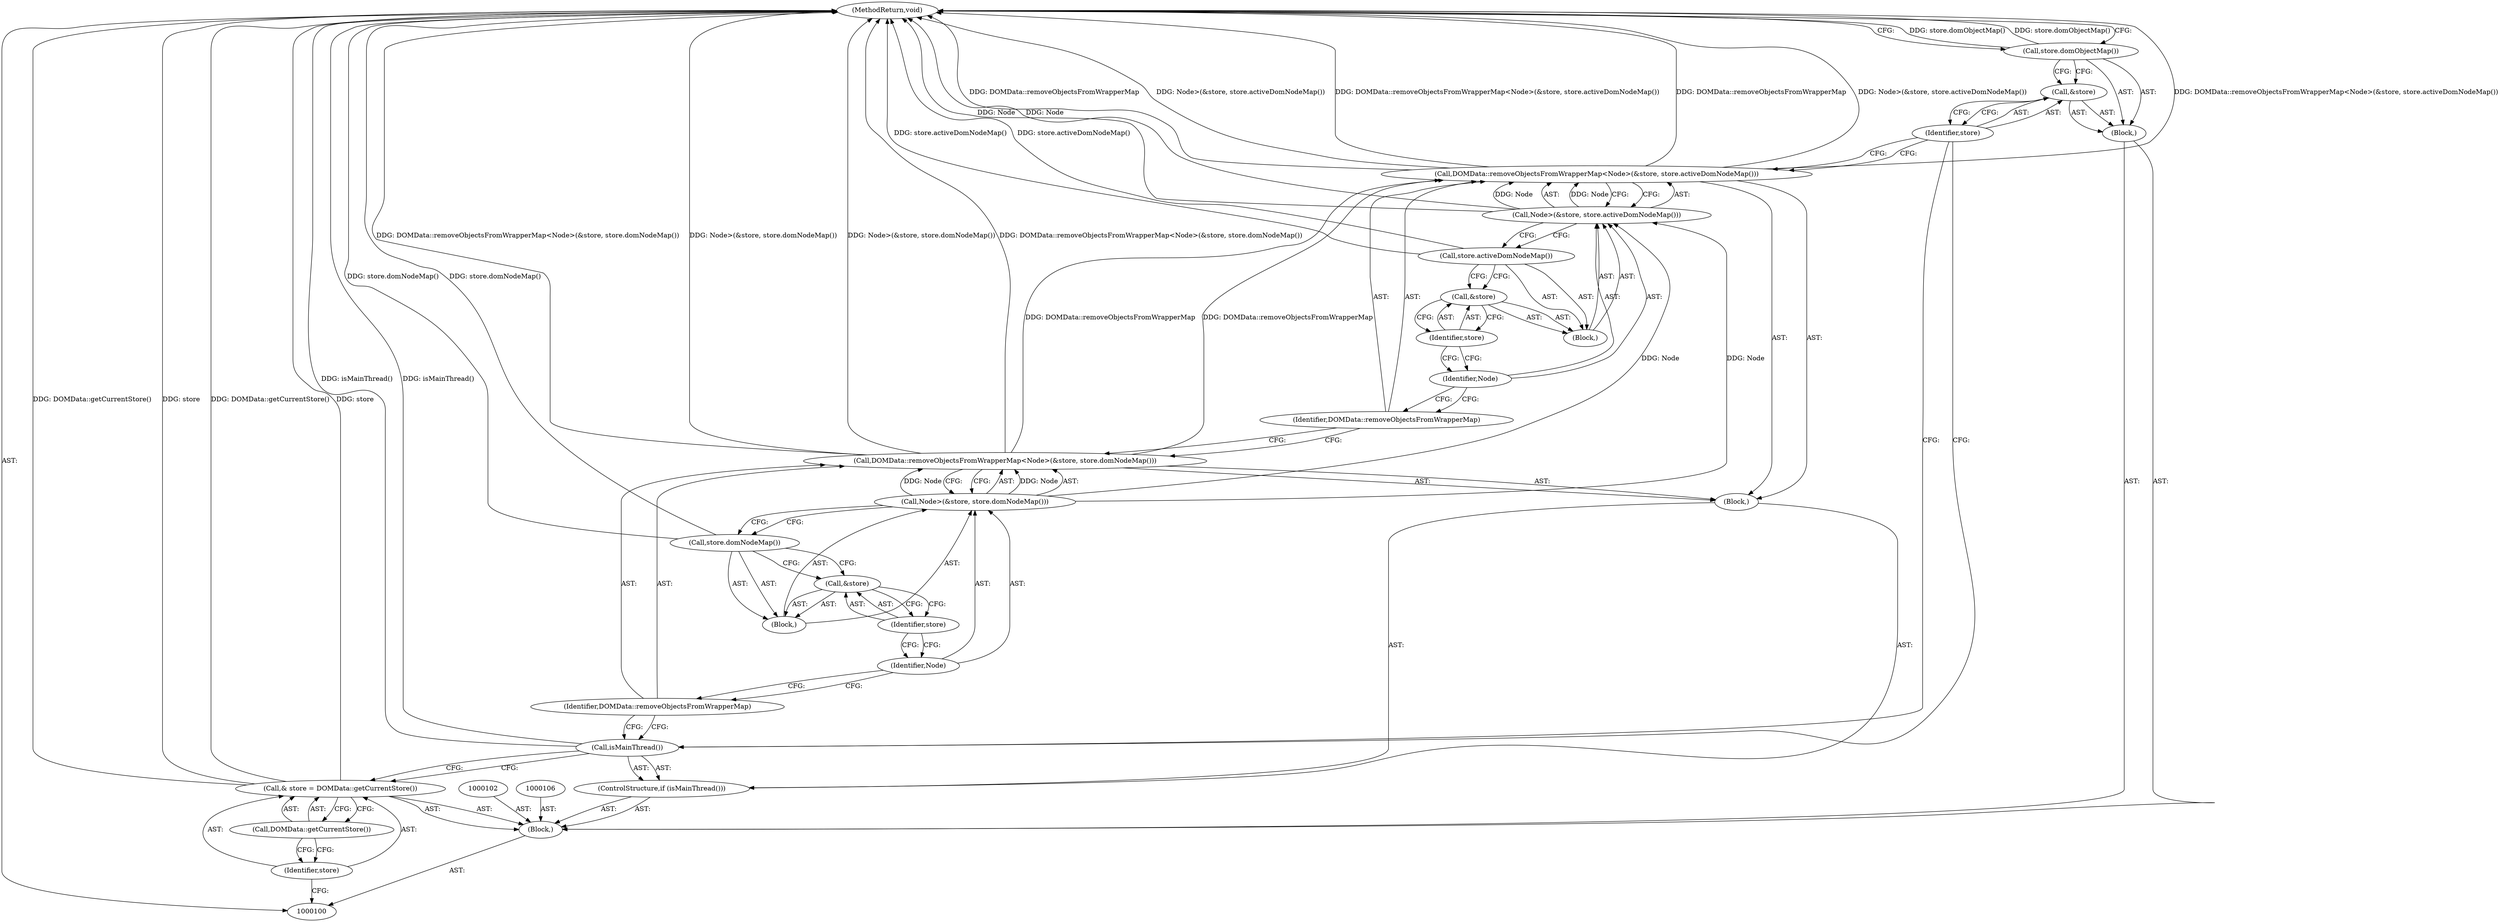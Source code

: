digraph "1_Chrome_1595f66a8dec04864afd048809cd9d0802049feb" {
"1000130" [label="(MethodReturn,void)"];
"1000126" [label="(Block,)"];
"1000127" [label="(Call,&store)"];
"1000128" [label="(Identifier,store)"];
"1000129" [label="(Call,store.domObjectMap())"];
"1000101" [label="(Block,)"];
"1000103" [label="(Call,& store = DOMData::getCurrentStore())"];
"1000104" [label="(Identifier,store)"];
"1000105" [label="(Call,DOMData::getCurrentStore())"];
"1000109" [label="(Block,)"];
"1000107" [label="(ControlStructure,if (isMainThread()))"];
"1000108" [label="(Call,isMainThread())"];
"1000112" [label="(Call,Node>(&store, store.domNodeMap()))"];
"1000113" [label="(Identifier,Node)"];
"1000114" [label="(Block,)"];
"1000115" [label="(Call,&store)"];
"1000116" [label="(Identifier,store)"];
"1000117" [label="(Call,store.domNodeMap())"];
"1000110" [label="(Call,DOMData::removeObjectsFromWrapperMap<Node>(&store, store.domNodeMap()))"];
"1000111" [label="(Identifier,DOMData::removeObjectsFromWrapperMap)"];
"1000120" [label="(Call,Node>(&store, store.activeDomNodeMap()))"];
"1000121" [label="(Identifier,Node)"];
"1000122" [label="(Block,)"];
"1000123" [label="(Call,&store)"];
"1000124" [label="(Identifier,store)"];
"1000125" [label="(Call,store.activeDomNodeMap())"];
"1000118" [label="(Call,DOMData::removeObjectsFromWrapperMap<Node>(&store, store.activeDomNodeMap()))"];
"1000119" [label="(Identifier,DOMData::removeObjectsFromWrapperMap)"];
"1000130" -> "1000100"  [label="AST: "];
"1000130" -> "1000129"  [label="CFG: "];
"1000117" -> "1000130"  [label="DDG: store.domNodeMap()"];
"1000125" -> "1000130"  [label="DDG: store.activeDomNodeMap()"];
"1000108" -> "1000130"  [label="DDG: isMainThread()"];
"1000103" -> "1000130"  [label="DDG: store"];
"1000103" -> "1000130"  [label="DDG: DOMData::getCurrentStore()"];
"1000120" -> "1000130"  [label="DDG: Node"];
"1000118" -> "1000130"  [label="DDG: DOMData::removeObjectsFromWrapperMap<Node>(&store, store.activeDomNodeMap())"];
"1000118" -> "1000130"  [label="DDG: DOMData::removeObjectsFromWrapperMap"];
"1000118" -> "1000130"  [label="DDG: Node>(&store, store.activeDomNodeMap())"];
"1000110" -> "1000130"  [label="DDG: Node>(&store, store.domNodeMap())"];
"1000110" -> "1000130"  [label="DDG: DOMData::removeObjectsFromWrapperMap<Node>(&store, store.domNodeMap())"];
"1000129" -> "1000130"  [label="DDG: store.domObjectMap()"];
"1000126" -> "1000101"  [label="AST: "];
"1000127" -> "1000126"  [label="AST: "];
"1000129" -> "1000126"  [label="AST: "];
"1000127" -> "1000126"  [label="AST: "];
"1000127" -> "1000128"  [label="CFG: "];
"1000128" -> "1000127"  [label="AST: "];
"1000129" -> "1000127"  [label="CFG: "];
"1000128" -> "1000127"  [label="AST: "];
"1000128" -> "1000118"  [label="CFG: "];
"1000128" -> "1000108"  [label="CFG: "];
"1000127" -> "1000128"  [label="CFG: "];
"1000129" -> "1000126"  [label="AST: "];
"1000129" -> "1000127"  [label="CFG: "];
"1000130" -> "1000129"  [label="CFG: "];
"1000129" -> "1000130"  [label="DDG: store.domObjectMap()"];
"1000101" -> "1000100"  [label="AST: "];
"1000102" -> "1000101"  [label="AST: "];
"1000103" -> "1000101"  [label="AST: "];
"1000106" -> "1000101"  [label="AST: "];
"1000107" -> "1000101"  [label="AST: "];
"1000126" -> "1000101"  [label="AST: "];
"1000103" -> "1000101"  [label="AST: "];
"1000103" -> "1000105"  [label="CFG: "];
"1000104" -> "1000103"  [label="AST: "];
"1000105" -> "1000103"  [label="AST: "];
"1000108" -> "1000103"  [label="CFG: "];
"1000103" -> "1000130"  [label="DDG: store"];
"1000103" -> "1000130"  [label="DDG: DOMData::getCurrentStore()"];
"1000104" -> "1000103"  [label="AST: "];
"1000104" -> "1000100"  [label="CFG: "];
"1000105" -> "1000104"  [label="CFG: "];
"1000105" -> "1000103"  [label="AST: "];
"1000105" -> "1000104"  [label="CFG: "];
"1000103" -> "1000105"  [label="CFG: "];
"1000109" -> "1000107"  [label="AST: "];
"1000110" -> "1000109"  [label="AST: "];
"1000118" -> "1000109"  [label="AST: "];
"1000107" -> "1000101"  [label="AST: "];
"1000108" -> "1000107"  [label="AST: "];
"1000109" -> "1000107"  [label="AST: "];
"1000108" -> "1000107"  [label="AST: "];
"1000108" -> "1000103"  [label="CFG: "];
"1000111" -> "1000108"  [label="CFG: "];
"1000128" -> "1000108"  [label="CFG: "];
"1000108" -> "1000130"  [label="DDG: isMainThread()"];
"1000112" -> "1000110"  [label="AST: "];
"1000112" -> "1000117"  [label="CFG: "];
"1000113" -> "1000112"  [label="AST: "];
"1000114" -> "1000112"  [label="AST: "];
"1000110" -> "1000112"  [label="CFG: "];
"1000112" -> "1000110"  [label="DDG: Node"];
"1000112" -> "1000120"  [label="DDG: Node"];
"1000113" -> "1000112"  [label="AST: "];
"1000113" -> "1000111"  [label="CFG: "];
"1000116" -> "1000113"  [label="CFG: "];
"1000114" -> "1000112"  [label="AST: "];
"1000115" -> "1000114"  [label="AST: "];
"1000117" -> "1000114"  [label="AST: "];
"1000115" -> "1000114"  [label="AST: "];
"1000115" -> "1000116"  [label="CFG: "];
"1000116" -> "1000115"  [label="AST: "];
"1000117" -> "1000115"  [label="CFG: "];
"1000116" -> "1000115"  [label="AST: "];
"1000116" -> "1000113"  [label="CFG: "];
"1000115" -> "1000116"  [label="CFG: "];
"1000117" -> "1000114"  [label="AST: "];
"1000117" -> "1000115"  [label="CFG: "];
"1000112" -> "1000117"  [label="CFG: "];
"1000117" -> "1000130"  [label="DDG: store.domNodeMap()"];
"1000110" -> "1000109"  [label="AST: "];
"1000110" -> "1000112"  [label="CFG: "];
"1000111" -> "1000110"  [label="AST: "];
"1000112" -> "1000110"  [label="AST: "];
"1000119" -> "1000110"  [label="CFG: "];
"1000110" -> "1000130"  [label="DDG: Node>(&store, store.domNodeMap())"];
"1000110" -> "1000130"  [label="DDG: DOMData::removeObjectsFromWrapperMap<Node>(&store, store.domNodeMap())"];
"1000112" -> "1000110"  [label="DDG: Node"];
"1000110" -> "1000118"  [label="DDG: DOMData::removeObjectsFromWrapperMap"];
"1000111" -> "1000110"  [label="AST: "];
"1000111" -> "1000108"  [label="CFG: "];
"1000113" -> "1000111"  [label="CFG: "];
"1000120" -> "1000118"  [label="AST: "];
"1000120" -> "1000125"  [label="CFG: "];
"1000121" -> "1000120"  [label="AST: "];
"1000122" -> "1000120"  [label="AST: "];
"1000118" -> "1000120"  [label="CFG: "];
"1000120" -> "1000130"  [label="DDG: Node"];
"1000120" -> "1000118"  [label="DDG: Node"];
"1000112" -> "1000120"  [label="DDG: Node"];
"1000121" -> "1000120"  [label="AST: "];
"1000121" -> "1000119"  [label="CFG: "];
"1000124" -> "1000121"  [label="CFG: "];
"1000122" -> "1000120"  [label="AST: "];
"1000123" -> "1000122"  [label="AST: "];
"1000125" -> "1000122"  [label="AST: "];
"1000123" -> "1000122"  [label="AST: "];
"1000123" -> "1000124"  [label="CFG: "];
"1000124" -> "1000123"  [label="AST: "];
"1000125" -> "1000123"  [label="CFG: "];
"1000124" -> "1000123"  [label="AST: "];
"1000124" -> "1000121"  [label="CFG: "];
"1000123" -> "1000124"  [label="CFG: "];
"1000125" -> "1000122"  [label="AST: "];
"1000125" -> "1000123"  [label="CFG: "];
"1000120" -> "1000125"  [label="CFG: "];
"1000125" -> "1000130"  [label="DDG: store.activeDomNodeMap()"];
"1000118" -> "1000109"  [label="AST: "];
"1000118" -> "1000120"  [label="CFG: "];
"1000119" -> "1000118"  [label="AST: "];
"1000120" -> "1000118"  [label="AST: "];
"1000128" -> "1000118"  [label="CFG: "];
"1000118" -> "1000130"  [label="DDG: DOMData::removeObjectsFromWrapperMap<Node>(&store, store.activeDomNodeMap())"];
"1000118" -> "1000130"  [label="DDG: DOMData::removeObjectsFromWrapperMap"];
"1000118" -> "1000130"  [label="DDG: Node>(&store, store.activeDomNodeMap())"];
"1000110" -> "1000118"  [label="DDG: DOMData::removeObjectsFromWrapperMap"];
"1000120" -> "1000118"  [label="DDG: Node"];
"1000119" -> "1000118"  [label="AST: "];
"1000119" -> "1000110"  [label="CFG: "];
"1000121" -> "1000119"  [label="CFG: "];
}
